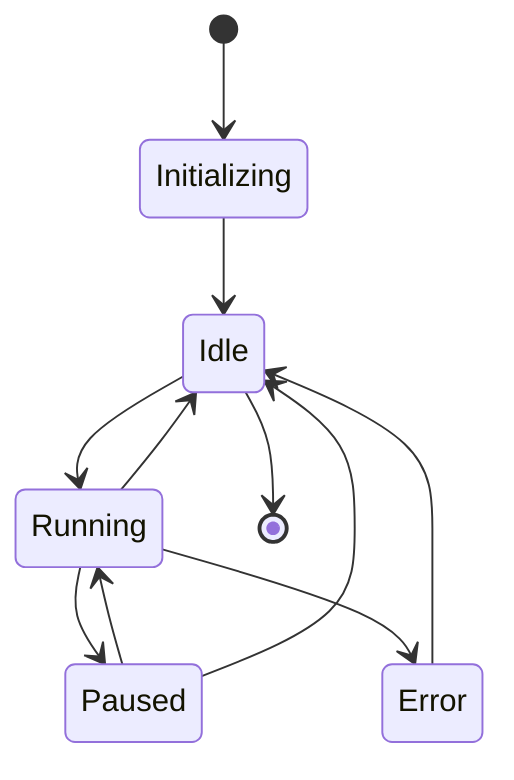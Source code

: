 stateDiagram-v2
    [*] --> Initializing
    Initializing --> Idle
    Idle --> Running
    Running --> Paused
    Paused --> Running
    Running --> Error
    Error --> Idle
    Running --> Idle
    Paused --> Idle
    Idle --> [*]